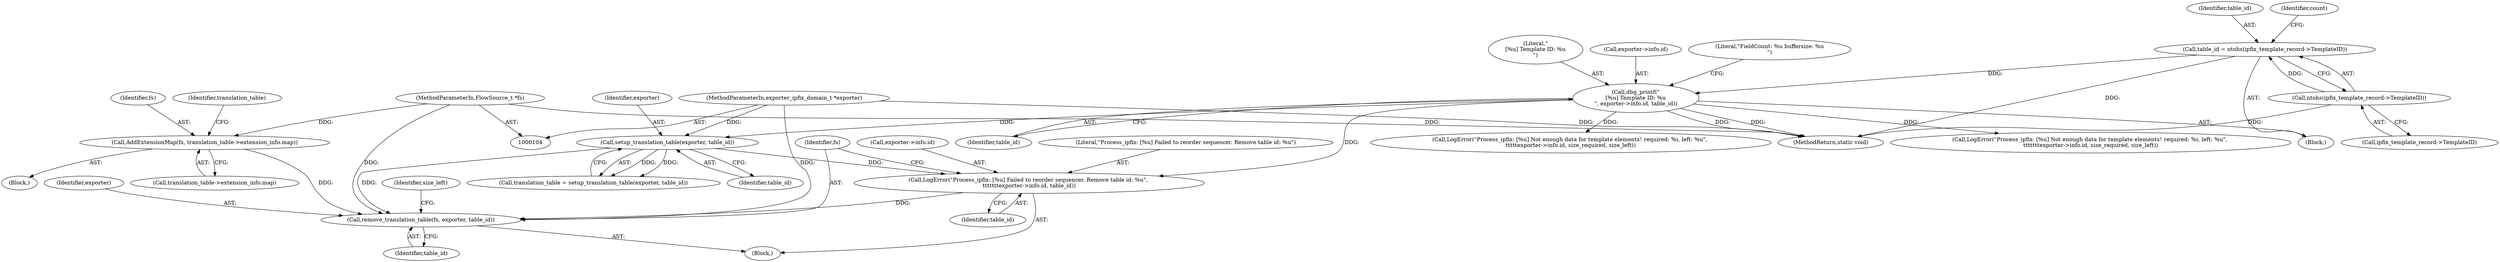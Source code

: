 digraph "0_nfdump_3b006ededaf351f1723aea6c727c9edd1b1fff9b@API" {
"1000609" [label="(Call,remove_translation_table(fs, exporter, table_id))"];
"1000575" [label="(Call,AddExtensionMap(fs, translation_table->extension_info.map))"];
"1000108" [label="(MethodParameterIn,FlowSource_t *fs)"];
"1000558" [label="(Call,setup_translation_table(exporter, table_id))"];
"1000105" [label="(MethodParameterIn,exporter_ipfix_domain_t *exporter)"];
"1000166" [label="(Call,dbg_printf(\"\n[%u] Template ID: %u\n\", exporter->info.id, table_id))"];
"1000154" [label="(Call,table_id = ntohs(ipfix_template_record->TemplateID))"];
"1000156" [label="(Call,ntohs(ipfix_template_record->TemplateID))"];
"1000601" [label="(Call,LogError(\"Process_ipfix: [%u] Failed to reorder sequencer. Remove table id: %u\", \n\t\t\t\t\t\t\texporter->info.id, table_id))"];
"1000576" [label="(Identifier,fs)"];
"1000154" [label="(Call,table_id = ntohs(ipfix_template_record->TemplateID))"];
"1000610" [label="(Identifier,fs)"];
"1000558" [label="(Call,setup_translation_table(exporter, table_id))"];
"1000116" [label="(Block,)"];
"1000397" [label="(Call,LogError(\"Process_ipfix: [%u] Not enough data for template elements! required: %i, left: %u\", \n\t\t\t\t\t\t\texporter->info.id, size_required, size_left))"];
"1000155" [label="(Identifier,table_id)"];
"1000161" [label="(Identifier,count)"];
"1000167" [label="(Literal,\"\n[%u] Template ID: %u\n\")"];
"1000647" [label="(MethodReturn,static void)"];
"1000565" [label="(Block,)"];
"1000560" [label="(Identifier,table_id)"];
"1000612" [label="(Identifier,table_id)"];
"1000611" [label="(Identifier,exporter)"];
"1000609" [label="(Call,remove_translation_table(fs, exporter, table_id))"];
"1000603" [label="(Call,exporter->info.id)"];
"1000168" [label="(Call,exporter->info.id)"];
"1000156" [label="(Call,ntohs(ipfix_template_record->TemplateID))"];
"1000618" [label="(Identifier,size_left)"];
"1000175" [label="(Literal,\"FieldCount: %u buffersize: %u\n\")"];
"1000608" [label="(Identifier,table_id)"];
"1000173" [label="(Identifier,table_id)"];
"1000559" [label="(Identifier,exporter)"];
"1000166" [label="(Call,dbg_printf(\"\n[%u] Template ID: %u\n\", exporter->info.id, table_id))"];
"1000602" [label="(Literal,\"Process_ipfix: [%u] Failed to reorder sequencer. Remove table id: %u\")"];
"1000600" [label="(Block,)"];
"1000556" [label="(Call,translation_table = setup_translation_table(exporter, table_id))"];
"1000287" [label="(Call,LogError(\"Process_ipfix: [%u] Not enough data for template elements! required: %i, left: %u\", \n\t\t\t\t\texporter->info.id, size_required, size_left))"];
"1000157" [label="(Call,ipfix_template_record->TemplateID)"];
"1000108" [label="(MethodParameterIn,FlowSource_t *fs)"];
"1000575" [label="(Call,AddExtensionMap(fs, translation_table->extension_info.map))"];
"1000105" [label="(MethodParameterIn,exporter_ipfix_domain_t *exporter)"];
"1000601" [label="(Call,LogError(\"Process_ipfix: [%u] Failed to reorder sequencer. Remove table id: %u\", \n\t\t\t\t\t\t\texporter->info.id, table_id))"];
"1000577" [label="(Call,translation_table->extension_info.map)"];
"1000584" [label="(Identifier,translation_table)"];
"1000609" -> "1000600"  [label="AST: "];
"1000609" -> "1000612"  [label="CFG: "];
"1000610" -> "1000609"  [label="AST: "];
"1000611" -> "1000609"  [label="AST: "];
"1000612" -> "1000609"  [label="AST: "];
"1000618" -> "1000609"  [label="CFG: "];
"1000575" -> "1000609"  [label="DDG: "];
"1000108" -> "1000609"  [label="DDG: "];
"1000558" -> "1000609"  [label="DDG: "];
"1000105" -> "1000609"  [label="DDG: "];
"1000601" -> "1000609"  [label="DDG: "];
"1000575" -> "1000565"  [label="AST: "];
"1000575" -> "1000577"  [label="CFG: "];
"1000576" -> "1000575"  [label="AST: "];
"1000577" -> "1000575"  [label="AST: "];
"1000584" -> "1000575"  [label="CFG: "];
"1000108" -> "1000575"  [label="DDG: "];
"1000108" -> "1000104"  [label="AST: "];
"1000108" -> "1000647"  [label="DDG: "];
"1000558" -> "1000556"  [label="AST: "];
"1000558" -> "1000560"  [label="CFG: "];
"1000559" -> "1000558"  [label="AST: "];
"1000560" -> "1000558"  [label="AST: "];
"1000556" -> "1000558"  [label="CFG: "];
"1000558" -> "1000556"  [label="DDG: "];
"1000558" -> "1000556"  [label="DDG: "];
"1000105" -> "1000558"  [label="DDG: "];
"1000166" -> "1000558"  [label="DDG: "];
"1000558" -> "1000601"  [label="DDG: "];
"1000105" -> "1000104"  [label="AST: "];
"1000105" -> "1000647"  [label="DDG: "];
"1000166" -> "1000116"  [label="AST: "];
"1000166" -> "1000173"  [label="CFG: "];
"1000167" -> "1000166"  [label="AST: "];
"1000168" -> "1000166"  [label="AST: "];
"1000173" -> "1000166"  [label="AST: "];
"1000175" -> "1000166"  [label="CFG: "];
"1000166" -> "1000647"  [label="DDG: "];
"1000166" -> "1000647"  [label="DDG: "];
"1000154" -> "1000166"  [label="DDG: "];
"1000166" -> "1000287"  [label="DDG: "];
"1000166" -> "1000397"  [label="DDG: "];
"1000166" -> "1000601"  [label="DDG: "];
"1000154" -> "1000116"  [label="AST: "];
"1000154" -> "1000156"  [label="CFG: "];
"1000155" -> "1000154"  [label="AST: "];
"1000156" -> "1000154"  [label="AST: "];
"1000161" -> "1000154"  [label="CFG: "];
"1000154" -> "1000647"  [label="DDG: "];
"1000156" -> "1000154"  [label="DDG: "];
"1000156" -> "1000157"  [label="CFG: "];
"1000157" -> "1000156"  [label="AST: "];
"1000156" -> "1000647"  [label="DDG: "];
"1000601" -> "1000600"  [label="AST: "];
"1000601" -> "1000608"  [label="CFG: "];
"1000602" -> "1000601"  [label="AST: "];
"1000603" -> "1000601"  [label="AST: "];
"1000608" -> "1000601"  [label="AST: "];
"1000610" -> "1000601"  [label="CFG: "];
}
